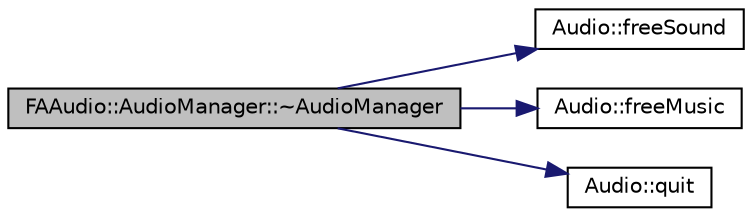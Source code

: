 digraph G
{
  edge [fontname="Helvetica",fontsize="10",labelfontname="Helvetica",labelfontsize="10"];
  node [fontname="Helvetica",fontsize="10",shape=record];
  rankdir="LR";
  Node1 [label="FAAudio::AudioManager::~AudioManager",height=0.2,width=0.4,color="black", fillcolor="grey75", style="filled" fontcolor="black"];
  Node1 -> Node2 [color="midnightblue",fontsize="10",style="solid",fontname="Helvetica"];
  Node2 [label="Audio::freeSound",height=0.2,width=0.4,color="black", fillcolor="white", style="filled",URL="$namespace_audio.html#afeccfbb26a8934b2f65625af4cbeb5bc"];
  Node1 -> Node3 [color="midnightblue",fontsize="10",style="solid",fontname="Helvetica"];
  Node3 [label="Audio::freeMusic",height=0.2,width=0.4,color="black", fillcolor="white", style="filled",URL="$namespace_audio.html#a6d7dacf61f15d103f537cacc6709ecd9"];
  Node1 -> Node4 [color="midnightblue",fontsize="10",style="solid",fontname="Helvetica"];
  Node4 [label="Audio::quit",height=0.2,width=0.4,color="black", fillcolor="white", style="filled",URL="$namespace_audio.html#a7234a67a576788cf386dd445ed4ba8f4"];
}
